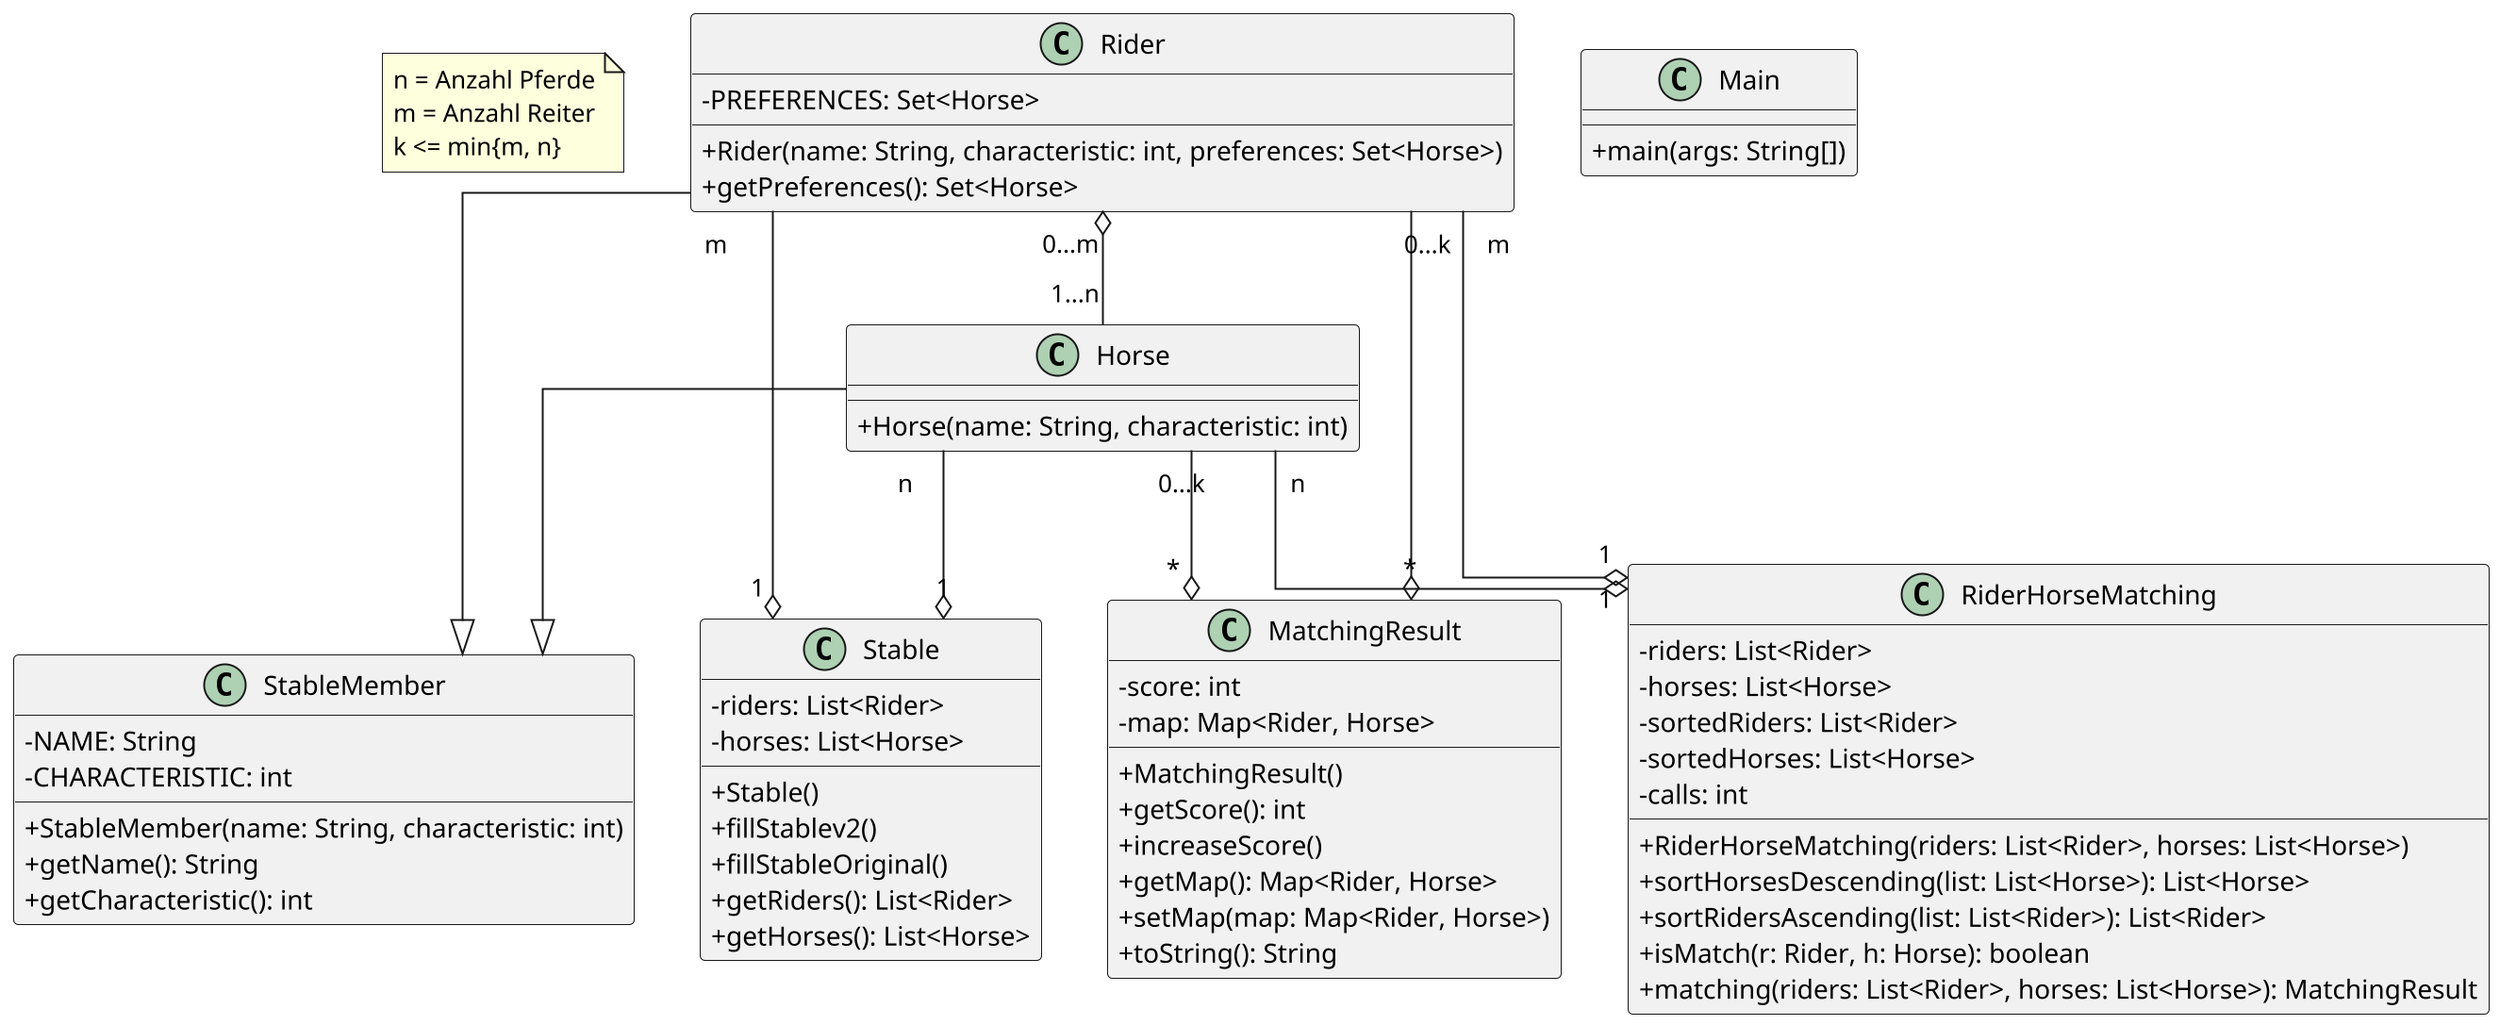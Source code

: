 @startuml
'left to right direction
scale 2
skinparam classAttributeIconSize 0
skinparam fixCircleLabelOverlapping true
skinparam linetype ortho

note "n = Anzahl Pferde\nm = Anzahl Reiter\nk <= min{m, n}" as N1

class StableMember {
    - NAME: String
    - CHARACTERISTIC: int
    + StableMember(name: String, characteristic: int)
    + getName(): String
    + getCharacteristic(): int
}

class Horse {
    + Horse(name: String, characteristic: int)
}

class Rider {
    - PREFERENCES: Set<Horse>
    + Rider(name: String, characteristic: int, preferences: Set<Horse>)
    + getPreferences(): Set<Horse>
}

class Stable {
    - riders: List<Rider>
    - horses: List<Horse>
    + Stable()
    + fillStablev2()
    + fillStableOriginal()
    + getRiders(): List<Rider>
    + getHorses(): List<Horse>
}

class MatchingResult {
    - score: int
    - map: Map<Rider, Horse>
    + MatchingResult()
    + getScore(): int
    + increaseScore()
    + getMap(): Map<Rider, Horse>
    + setMap(map: Map<Rider, Horse>)
    + toString(): String
}

class RiderHorseMatching {
    - riders: List<Rider>
    - horses: List<Horse>
    - sortedRiders: List<Rider>
    - sortedHorses: List<Horse>
    - calls: int
    + RiderHorseMatching(riders: List<Rider>, horses: List<Horse>)
    + sortHorsesDescending(list: List<Horse>): List<Horse>
    + sortRidersAscending(list: List<Rider>): List<Rider>
    + isMatch(r: Rider, h: Horse): boolean
    + matching(riders: List<Rider>, horses: List<Horse>): MatchingResult
}

class Main {
    + main(args: String[])
}

Rider --|> StableMember
Horse --|> StableMember

Rider "0...m" o-- "1...n" Horse
Horse "0...k" --o "*" MatchingResult
Rider "0...k" --o "*" MatchingResult

Horse "n" --o "1" RiderHorseMatching
Rider "m" --o "1" RiderHorseMatching

Horse "n" --o "1" Stable 
Rider "m" --o "1" Stable

@enduml
